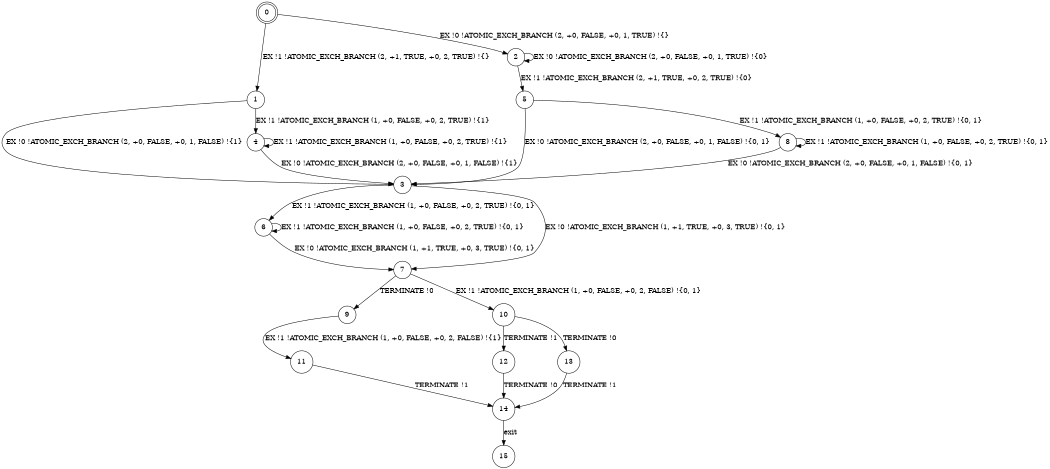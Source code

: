digraph BCG {
size = "7, 10.5";
center = TRUE;
node [shape = circle];
0 [peripheries = 2];
0 -> 1 [label = "EX !1 !ATOMIC_EXCH_BRANCH (2, +1, TRUE, +0, 2, TRUE) !{}"];
0 -> 2 [label = "EX !0 !ATOMIC_EXCH_BRANCH (2, +0, FALSE, +0, 1, TRUE) !{}"];
1 -> 3 [label = "EX !0 !ATOMIC_EXCH_BRANCH (2, +0, FALSE, +0, 1, FALSE) !{1}"];
1 -> 4 [label = "EX !1 !ATOMIC_EXCH_BRANCH (1, +0, FALSE, +0, 2, TRUE) !{1}"];
2 -> 5 [label = "EX !1 !ATOMIC_EXCH_BRANCH (2, +1, TRUE, +0, 2, TRUE) !{0}"];
2 -> 2 [label = "EX !0 !ATOMIC_EXCH_BRANCH (2, +0, FALSE, +0, 1, TRUE) !{0}"];
3 -> 6 [label = "EX !1 !ATOMIC_EXCH_BRANCH (1, +0, FALSE, +0, 2, TRUE) !{0, 1}"];
3 -> 7 [label = "EX !0 !ATOMIC_EXCH_BRANCH (1, +1, TRUE, +0, 3, TRUE) !{0, 1}"];
4 -> 3 [label = "EX !0 !ATOMIC_EXCH_BRANCH (2, +0, FALSE, +0, 1, FALSE) !{1}"];
4 -> 4 [label = "EX !1 !ATOMIC_EXCH_BRANCH (1, +0, FALSE, +0, 2, TRUE) !{1}"];
5 -> 8 [label = "EX !1 !ATOMIC_EXCH_BRANCH (1, +0, FALSE, +0, 2, TRUE) !{0, 1}"];
5 -> 3 [label = "EX !0 !ATOMIC_EXCH_BRANCH (2, +0, FALSE, +0, 1, FALSE) !{0, 1}"];
6 -> 6 [label = "EX !1 !ATOMIC_EXCH_BRANCH (1, +0, FALSE, +0, 2, TRUE) !{0, 1}"];
6 -> 7 [label = "EX !0 !ATOMIC_EXCH_BRANCH (1, +1, TRUE, +0, 3, TRUE) !{0, 1}"];
7 -> 9 [label = "TERMINATE !0"];
7 -> 10 [label = "EX !1 !ATOMIC_EXCH_BRANCH (1, +0, FALSE, +0, 2, FALSE) !{0, 1}"];
8 -> 8 [label = "EX !1 !ATOMIC_EXCH_BRANCH (1, +0, FALSE, +0, 2, TRUE) !{0, 1}"];
8 -> 3 [label = "EX !0 !ATOMIC_EXCH_BRANCH (2, +0, FALSE, +0, 1, FALSE) !{0, 1}"];
9 -> 11 [label = "EX !1 !ATOMIC_EXCH_BRANCH (1, +0, FALSE, +0, 2, FALSE) !{1}"];
10 -> 12 [label = "TERMINATE !1"];
10 -> 13 [label = "TERMINATE !0"];
11 -> 14 [label = "TERMINATE !1"];
12 -> 14 [label = "TERMINATE !0"];
13 -> 14 [label = "TERMINATE !1"];
14 -> 15 [label = "exit"];
}
